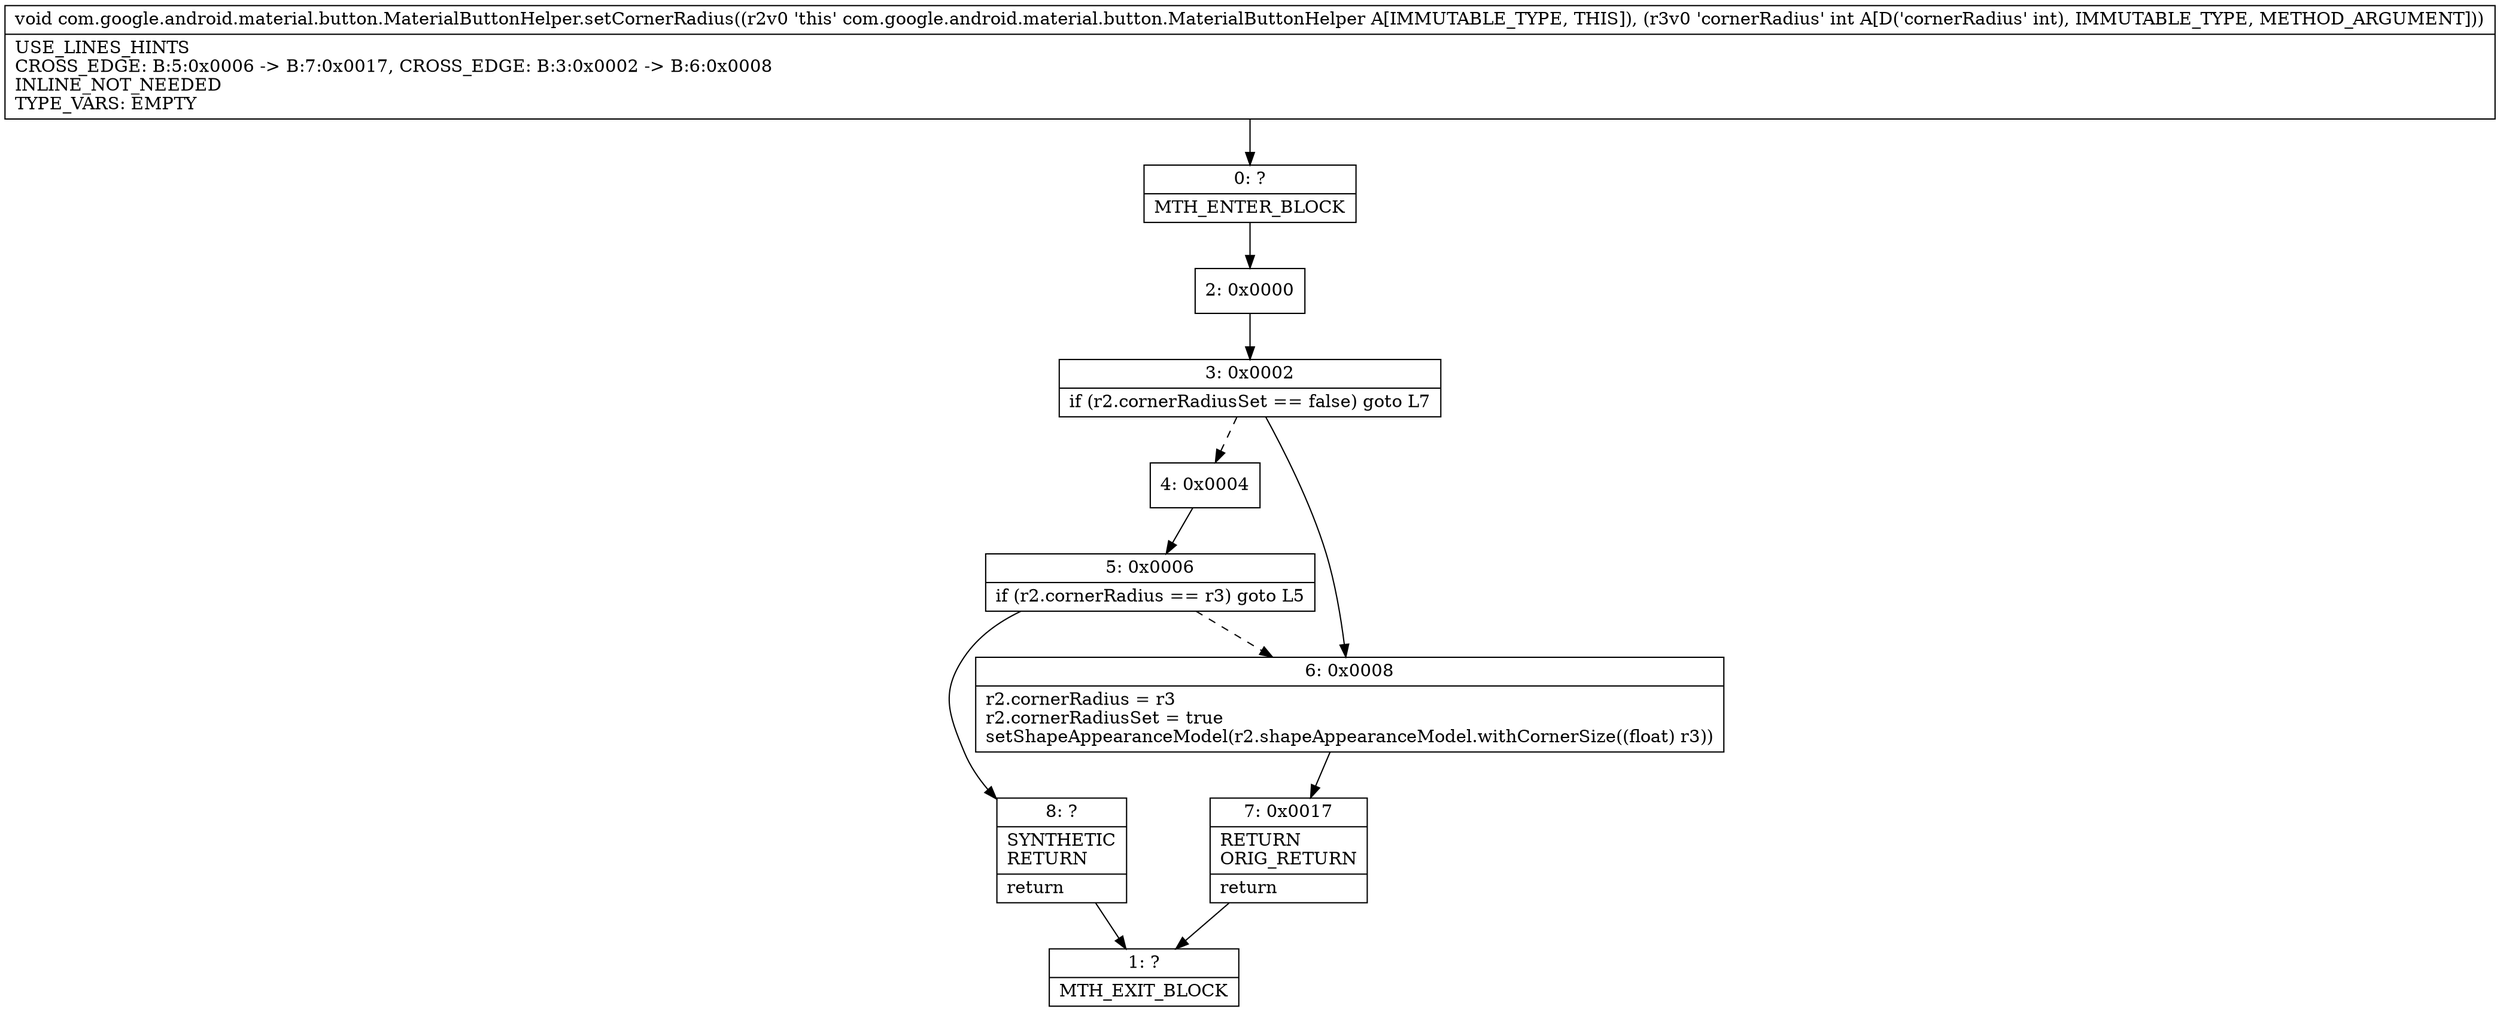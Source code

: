 digraph "CFG forcom.google.android.material.button.MaterialButtonHelper.setCornerRadius(I)V" {
Node_0 [shape=record,label="{0\:\ ?|MTH_ENTER_BLOCK\l}"];
Node_2 [shape=record,label="{2\:\ 0x0000}"];
Node_3 [shape=record,label="{3\:\ 0x0002|if (r2.cornerRadiusSet == false) goto L7\l}"];
Node_4 [shape=record,label="{4\:\ 0x0004}"];
Node_5 [shape=record,label="{5\:\ 0x0006|if (r2.cornerRadius == r3) goto L5\l}"];
Node_8 [shape=record,label="{8\:\ ?|SYNTHETIC\lRETURN\l|return\l}"];
Node_1 [shape=record,label="{1\:\ ?|MTH_EXIT_BLOCK\l}"];
Node_6 [shape=record,label="{6\:\ 0x0008|r2.cornerRadius = r3\lr2.cornerRadiusSet = true\lsetShapeAppearanceModel(r2.shapeAppearanceModel.withCornerSize((float) r3))\l}"];
Node_7 [shape=record,label="{7\:\ 0x0017|RETURN\lORIG_RETURN\l|return\l}"];
MethodNode[shape=record,label="{void com.google.android.material.button.MaterialButtonHelper.setCornerRadius((r2v0 'this' com.google.android.material.button.MaterialButtonHelper A[IMMUTABLE_TYPE, THIS]), (r3v0 'cornerRadius' int A[D('cornerRadius' int), IMMUTABLE_TYPE, METHOD_ARGUMENT]))  | USE_LINES_HINTS\lCROSS_EDGE: B:5:0x0006 \-\> B:7:0x0017, CROSS_EDGE: B:3:0x0002 \-\> B:6:0x0008\lINLINE_NOT_NEEDED\lTYPE_VARS: EMPTY\l}"];
MethodNode -> Node_0;Node_0 -> Node_2;
Node_2 -> Node_3;
Node_3 -> Node_4[style=dashed];
Node_3 -> Node_6;
Node_4 -> Node_5;
Node_5 -> Node_6[style=dashed];
Node_5 -> Node_8;
Node_8 -> Node_1;
Node_6 -> Node_7;
Node_7 -> Node_1;
}


